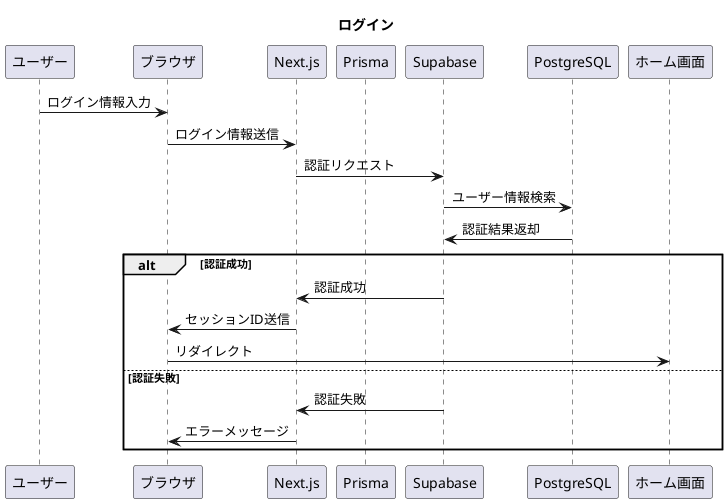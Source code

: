 @startuml funcLogin
title "ログイン"
participant ユーザー
participant ブラウザ
participant Next.js
participant Prisma
participant Supabase
participant PostgreSQL

ユーザー -> ブラウザ: ログイン情報入力
ブラウザ -> Next.js: ログイン情報送信
Next.js -> Supabase: 認証リクエスト
Supabase -> PostgreSQL: ユーザー情報検索
PostgreSQL -> Supabase: 認証結果返却
alt 認証成功
    Supabase -> Next.js: 認証成功
    Next.js -> ブラウザ: セッションID送信
    ブラウザ -> ホーム画面: リダイレクト
else 認証失敗
    Supabase -> Next.js: 認証失敗
    Next.js -> ブラウザ: エラーメッセージ
end
@enduml